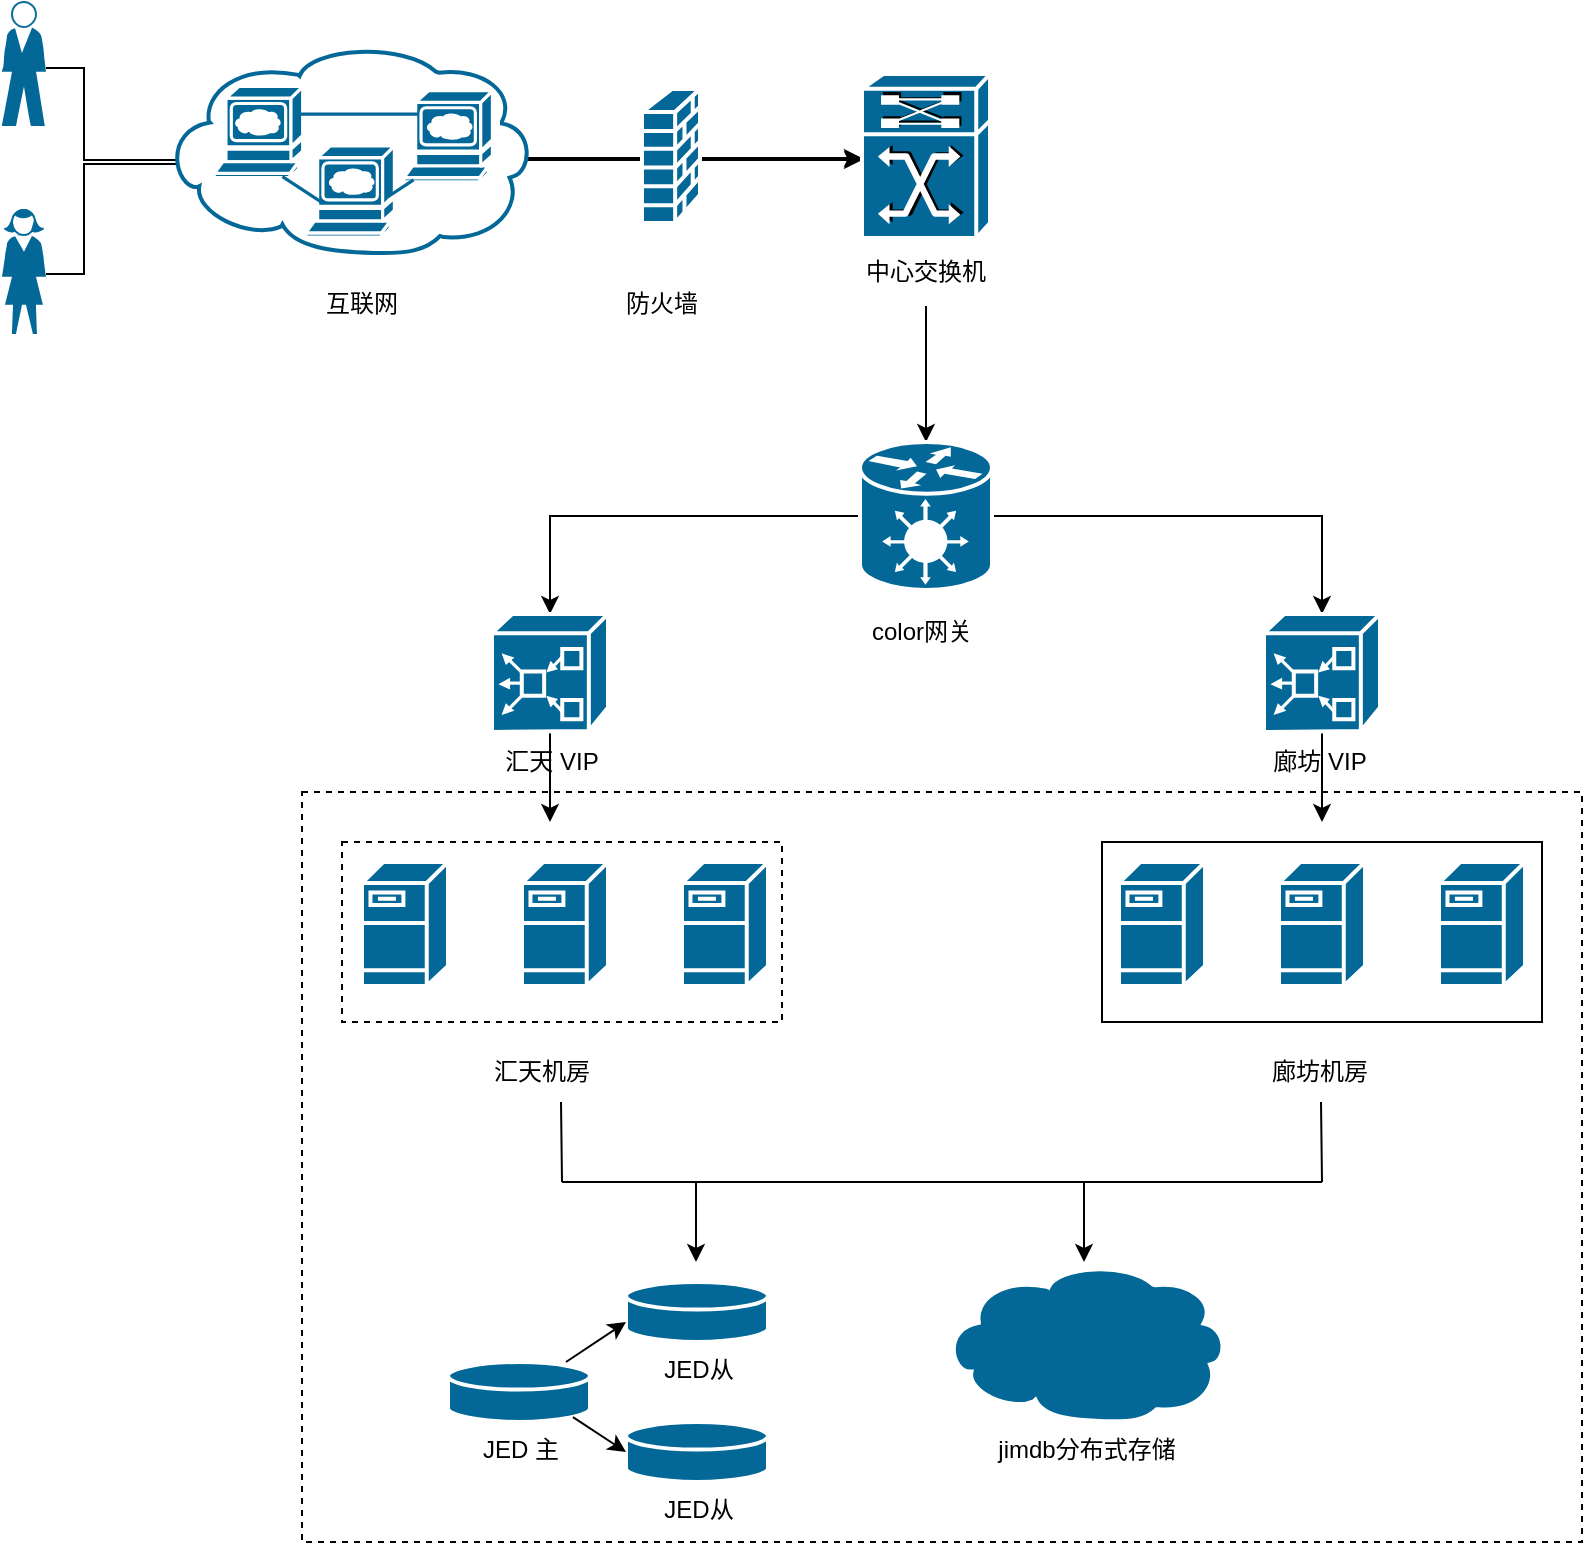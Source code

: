 <mxfile version="21.1.8" type="github">
  <diagram name="Page-1" id="c37626ed-c26b-45fb-9056-f9ebc6bb27b6">
    <mxGraphModel dx="1141" dy="798" grid="1" gridSize="10" guides="1" tooltips="1" connect="1" arrows="1" fold="1" page="1" pageScale="1" pageWidth="1100" pageHeight="850" background="none" math="0" shadow="0">
      <root>
        <mxCell id="0" />
        <mxCell id="1" parent="0" />
        <mxCell id="lvLueSte9KzbTm47bmVn-35" value="" style="rounded=0;whiteSpace=wrap;html=1;dashed=1;" vertex="1" parent="1">
          <mxGeometry x="180" y="455" width="640" height="375" as="geometry" />
        </mxCell>
        <mxCell id="lvLueSte9KzbTm47bmVn-14" value="" style="rounded=0;whiteSpace=wrap;html=1;dashed=1;" vertex="1" parent="1">
          <mxGeometry x="200" y="480" width="220" height="90" as="geometry" />
        </mxCell>
        <mxCell id="lvLueSte9KzbTm47bmVn-53" style="edgeStyle=orthogonalEdgeStyle;rounded=0;orthogonalLoop=1;jettySize=auto;html=1;" edge="1" parent="1">
          <mxGeometry relative="1" as="geometry">
            <mxPoint x="52" y="93" as="sourcePoint" />
            <mxPoint x="460" y="139" as="targetPoint" />
            <Array as="points">
              <mxPoint x="71" y="139" />
            </Array>
          </mxGeometry>
        </mxCell>
        <mxCell id="lvLueSte9KzbTm47bmVn-1" value="" style="shape=mxgraph.cisco.people.standing_man;sketch=0;html=1;pointerEvents=1;dashed=0;fillColor=#036897;strokeColor=#ffffff;strokeWidth=2;verticalLabelPosition=bottom;verticalAlign=top;align=center;outlineConnect=0;" vertex="1" parent="1">
          <mxGeometry x="30" y="60" width="22" height="62" as="geometry" />
        </mxCell>
        <mxCell id="lvLueSte9KzbTm47bmVn-54" style="edgeStyle=orthogonalEdgeStyle;rounded=0;orthogonalLoop=1;jettySize=auto;html=1;entryX=0;entryY=0.5;entryDx=0;entryDy=0;entryPerimeter=0;" edge="1" parent="1">
          <mxGeometry relative="1" as="geometry">
            <mxPoint x="52" y="196" as="sourcePoint" />
            <mxPoint x="460" y="138" as="targetPoint" />
            <Array as="points">
              <mxPoint x="71" y="196" />
              <mxPoint x="71" y="141" />
              <mxPoint x="271" y="141" />
              <mxPoint x="271" y="138" />
            </Array>
          </mxGeometry>
        </mxCell>
        <mxCell id="lvLueSte9KzbTm47bmVn-2" value="" style="shape=mxgraph.cisco.people.standing_woman;sketch=0;html=1;pointerEvents=1;dashed=0;fillColor=#036897;strokeColor=#ffffff;strokeWidth=2;verticalLabelPosition=bottom;verticalAlign=top;align=center;outlineConnect=0;" vertex="1" parent="1">
          <mxGeometry x="30" y="164" width="22" height="62" as="geometry" />
        </mxCell>
        <mxCell id="lvLueSte9KzbTm47bmVn-3" value="" style="shape=mxgraph.cisco.security.firewall;sketch=0;html=1;pointerEvents=1;dashed=0;fillColor=#036897;strokeColor=#ffffff;strokeWidth=2;verticalLabelPosition=bottom;verticalAlign=top;align=center;outlineConnect=0;" vertex="1" parent="1">
          <mxGeometry x="350" y="103.5" width="29" height="67" as="geometry" />
        </mxCell>
        <mxCell id="lvLueSte9KzbTm47bmVn-6" style="edgeStyle=orthogonalEdgeStyle;rounded=0;orthogonalLoop=1;jettySize=auto;html=1;" edge="1" parent="1" source="lvLueSte9KzbTm47bmVn-28" target="lvLueSte9KzbTm47bmVn-5">
          <mxGeometry relative="1" as="geometry" />
        </mxCell>
        <mxCell id="lvLueSte9KzbTm47bmVn-4" value="" style="shape=mxgraph.cisco.routers.atm_tag_switch_router;sketch=0;html=1;pointerEvents=1;dashed=0;fillColor=#036897;strokeColor=#ffffff;strokeWidth=2;verticalLabelPosition=bottom;verticalAlign=top;align=center;outlineConnect=0;" vertex="1" parent="1">
          <mxGeometry x="460" y="96" width="64" height="82" as="geometry" />
        </mxCell>
        <mxCell id="lvLueSte9KzbTm47bmVn-13" style="edgeStyle=orthogonalEdgeStyle;rounded=0;orthogonalLoop=1;jettySize=auto;html=1;entryX=0.5;entryY=0;entryDx=0;entryDy=0;entryPerimeter=0;" edge="1" parent="1" source="lvLueSte9KzbTm47bmVn-5" target="lvLueSte9KzbTm47bmVn-12">
          <mxGeometry relative="1" as="geometry" />
        </mxCell>
        <mxCell id="lvLueSte9KzbTm47bmVn-24" style="edgeStyle=orthogonalEdgeStyle;rounded=0;orthogonalLoop=1;jettySize=auto;html=1;exitX=1;exitY=0.5;exitDx=0;exitDy=0;exitPerimeter=0;" edge="1" parent="1" source="lvLueSte9KzbTm47bmVn-5" target="lvLueSte9KzbTm47bmVn-23">
          <mxGeometry relative="1" as="geometry" />
        </mxCell>
        <mxCell id="lvLueSte9KzbTm47bmVn-5" value="" style="shape=mxgraph.cisco.hubs_and_gateways.generic_gateway;sketch=0;html=1;pointerEvents=1;dashed=0;fillColor=#036897;strokeColor=#ffffff;strokeWidth=2;verticalLabelPosition=bottom;verticalAlign=top;align=center;outlineConnect=0;" vertex="1" parent="1">
          <mxGeometry x="459" y="280" width="66" height="74" as="geometry" />
        </mxCell>
        <mxCell id="lvLueSte9KzbTm47bmVn-7" value="" style="shape=mxgraph.cisco.servers.fileserver;sketch=0;html=1;pointerEvents=1;dashed=0;fillColor=#036897;strokeColor=#ffffff;strokeWidth=2;verticalLabelPosition=bottom;verticalAlign=top;align=center;outlineConnect=0;" vertex="1" parent="1">
          <mxGeometry x="290" y="490" width="43" height="62" as="geometry" />
        </mxCell>
        <mxCell id="lvLueSte9KzbTm47bmVn-8" value="" style="shape=mxgraph.cisco.servers.fileserver;sketch=0;html=1;pointerEvents=1;dashed=0;fillColor=#036897;strokeColor=#ffffff;strokeWidth=2;verticalLabelPosition=bottom;verticalAlign=top;align=center;outlineConnect=0;" vertex="1" parent="1">
          <mxGeometry x="370" y="490" width="43" height="62" as="geometry" />
        </mxCell>
        <mxCell id="lvLueSte9KzbTm47bmVn-26" style="edgeStyle=orthogonalEdgeStyle;rounded=0;orthogonalLoop=1;jettySize=auto;html=1;" edge="1" parent="1" source="lvLueSte9KzbTm47bmVn-12">
          <mxGeometry relative="1" as="geometry">
            <mxPoint x="304" y="470" as="targetPoint" />
          </mxGeometry>
        </mxCell>
        <mxCell id="lvLueSte9KzbTm47bmVn-12" value="" style="shape=mxgraph.cisco.hubs_and_gateways.mas_gateway;sketch=0;html=1;pointerEvents=1;dashed=0;fillColor=#036897;strokeColor=#ffffff;strokeWidth=2;verticalLabelPosition=bottom;verticalAlign=top;align=center;outlineConnect=0;" vertex="1" parent="1">
          <mxGeometry x="275" y="366" width="58" height="59" as="geometry" />
        </mxCell>
        <mxCell id="lvLueSte9KzbTm47bmVn-17" value="" style="shape=mxgraph.cisco.servers.fileserver;sketch=0;html=1;pointerEvents=1;dashed=0;fillColor=#036897;strokeColor=#ffffff;strokeWidth=2;verticalLabelPosition=bottom;verticalAlign=top;align=center;outlineConnect=0;" vertex="1" parent="1">
          <mxGeometry x="210" y="490" width="43" height="62" as="geometry" />
        </mxCell>
        <mxCell id="lvLueSte9KzbTm47bmVn-18" value="" style="rounded=0;whiteSpace=wrap;html=1;" vertex="1" parent="1">
          <mxGeometry x="580" y="480" width="220" height="90" as="geometry" />
        </mxCell>
        <mxCell id="lvLueSte9KzbTm47bmVn-19" value="" style="shape=mxgraph.cisco.servers.fileserver;sketch=0;html=1;pointerEvents=1;dashed=0;fillColor=#036897;strokeColor=#ffffff;strokeWidth=2;verticalLabelPosition=bottom;verticalAlign=top;align=center;outlineConnect=0;" vertex="1" parent="1">
          <mxGeometry x="668.5" y="490" width="43" height="62" as="geometry" />
        </mxCell>
        <mxCell id="lvLueSte9KzbTm47bmVn-20" value="" style="shape=mxgraph.cisco.servers.fileserver;sketch=0;html=1;pointerEvents=1;dashed=0;fillColor=#036897;strokeColor=#ffffff;strokeWidth=2;verticalLabelPosition=bottom;verticalAlign=top;align=center;outlineConnect=0;" vertex="1" parent="1">
          <mxGeometry x="748.5" y="490" width="43" height="62" as="geometry" />
        </mxCell>
        <mxCell id="lvLueSte9KzbTm47bmVn-21" value="" style="shape=mxgraph.cisco.servers.fileserver;sketch=0;html=1;pointerEvents=1;dashed=0;fillColor=#036897;strokeColor=#ffffff;strokeWidth=2;verticalLabelPosition=bottom;verticalAlign=top;align=center;outlineConnect=0;" vertex="1" parent="1">
          <mxGeometry x="588.5" y="490" width="43" height="62" as="geometry" />
        </mxCell>
        <mxCell id="lvLueSte9KzbTm47bmVn-27" style="edgeStyle=orthogonalEdgeStyle;rounded=0;orthogonalLoop=1;jettySize=auto;html=1;exitX=0.5;exitY=1;exitDx=0;exitDy=0;exitPerimeter=0;" edge="1" parent="1" source="lvLueSte9KzbTm47bmVn-23">
          <mxGeometry relative="1" as="geometry">
            <mxPoint x="690" y="470" as="targetPoint" />
          </mxGeometry>
        </mxCell>
        <mxCell id="lvLueSte9KzbTm47bmVn-23" value="" style="shape=mxgraph.cisco.hubs_and_gateways.mas_gateway;sketch=0;html=1;pointerEvents=1;dashed=0;fillColor=#036897;strokeColor=#ffffff;strokeWidth=2;verticalLabelPosition=bottom;verticalAlign=top;align=center;outlineConnect=0;" vertex="1" parent="1">
          <mxGeometry x="661" y="366" width="58" height="59" as="geometry" />
        </mxCell>
        <mxCell id="lvLueSte9KzbTm47bmVn-28" value="中心交换机" style="text;html=1;strokeColor=none;fillColor=none;align=center;verticalAlign=middle;whiteSpace=wrap;rounded=0;" vertex="1" parent="1">
          <mxGeometry x="437" y="178" width="110" height="34" as="geometry" />
        </mxCell>
        <mxCell id="lvLueSte9KzbTm47bmVn-30" value="color网关" style="text;html=1;strokeColor=none;fillColor=none;align=center;verticalAlign=middle;whiteSpace=wrap;rounded=0;" vertex="1" parent="1">
          <mxGeometry x="460" y="360" width="60" height="30" as="geometry" />
        </mxCell>
        <mxCell id="lvLueSte9KzbTm47bmVn-31" value="汇天 VIP" style="text;html=1;strokeColor=none;fillColor=none;align=center;verticalAlign=middle;whiteSpace=wrap;rounded=0;" vertex="1" parent="1">
          <mxGeometry x="275" y="425" width="60" height="30" as="geometry" />
        </mxCell>
        <mxCell id="lvLueSte9KzbTm47bmVn-32" value="廊坊 VIP" style="text;html=1;strokeColor=none;fillColor=none;align=center;verticalAlign=middle;whiteSpace=wrap;rounded=0;" vertex="1" parent="1">
          <mxGeometry x="659" y="425" width="60" height="30" as="geometry" />
        </mxCell>
        <mxCell id="lvLueSte9KzbTm47bmVn-33" value="汇天机房" style="text;html=1;strokeColor=none;fillColor=none;align=center;verticalAlign=middle;whiteSpace=wrap;rounded=0;" vertex="1" parent="1">
          <mxGeometry x="270" y="580" width="60" height="30" as="geometry" />
        </mxCell>
        <mxCell id="lvLueSte9KzbTm47bmVn-34" value="廊坊机房" style="text;html=1;strokeColor=none;fillColor=none;align=center;verticalAlign=middle;whiteSpace=wrap;rounded=0;" vertex="1" parent="1">
          <mxGeometry x="659" y="580" width="60" height="30" as="geometry" />
        </mxCell>
        <mxCell id="lvLueSte9KzbTm47bmVn-36" value="jimdb分布式存储" style="shape=mxgraph.cisco.storage.cloud;sketch=0;html=1;pointerEvents=1;dashed=0;fillColor=#036897;strokeColor=#ffffff;strokeWidth=2;verticalLabelPosition=bottom;verticalAlign=top;align=center;outlineConnect=0;" vertex="1" parent="1">
          <mxGeometry x="500" y="690" width="143" height="80" as="geometry" />
        </mxCell>
        <mxCell id="lvLueSte9KzbTm47bmVn-37" value="JED 主" style="shape=mxgraph.cisco.storage.relational_database;sketch=0;html=1;pointerEvents=1;dashed=0;fillColor=#036897;strokeColor=#ffffff;strokeWidth=2;verticalLabelPosition=bottom;verticalAlign=top;align=center;outlineConnect=0;" vertex="1" parent="1">
          <mxGeometry x="253" y="740" width="71" height="30" as="geometry" />
        </mxCell>
        <mxCell id="lvLueSte9KzbTm47bmVn-38" value="JED从" style="shape=mxgraph.cisco.storage.relational_database;sketch=0;html=1;pointerEvents=1;dashed=0;fillColor=#036897;strokeColor=#ffffff;strokeWidth=2;verticalLabelPosition=bottom;verticalAlign=top;align=center;outlineConnect=0;" vertex="1" parent="1">
          <mxGeometry x="342" y="700" width="71" height="30" as="geometry" />
        </mxCell>
        <mxCell id="lvLueSte9KzbTm47bmVn-39" value="JED从" style="shape=mxgraph.cisco.storage.relational_database;sketch=0;html=1;pointerEvents=1;dashed=0;fillColor=#036897;strokeColor=#ffffff;strokeWidth=2;verticalLabelPosition=bottom;verticalAlign=top;align=center;outlineConnect=0;" vertex="1" parent="1">
          <mxGeometry x="342" y="770" width="71" height="30" as="geometry" />
        </mxCell>
        <mxCell id="lvLueSte9KzbTm47bmVn-42" value="" style="endArrow=classic;html=1;rounded=0;" edge="1" parent="1">
          <mxGeometry width="50" height="50" relative="1" as="geometry">
            <mxPoint x="312" y="740" as="sourcePoint" />
            <mxPoint x="342" y="720" as="targetPoint" />
          </mxGeometry>
        </mxCell>
        <mxCell id="lvLueSte9KzbTm47bmVn-43" value="" style="endArrow=classic;html=1;rounded=0;entryX=0;entryY=0.5;entryDx=0;entryDy=0;entryPerimeter=0;exitX=0.88;exitY=0.92;exitDx=0;exitDy=0;exitPerimeter=0;" edge="1" parent="1" source="lvLueSte9KzbTm47bmVn-37" target="lvLueSte9KzbTm47bmVn-39">
          <mxGeometry width="50" height="50" relative="1" as="geometry">
            <mxPoint x="322" y="750" as="sourcePoint" />
            <mxPoint x="352" y="730" as="targetPoint" />
          </mxGeometry>
        </mxCell>
        <mxCell id="lvLueSte9KzbTm47bmVn-46" value="" style="endArrow=none;html=1;rounded=0;" edge="1" parent="1">
          <mxGeometry width="50" height="50" relative="1" as="geometry">
            <mxPoint x="310" y="650" as="sourcePoint" />
            <mxPoint x="690" y="650" as="targetPoint" />
          </mxGeometry>
        </mxCell>
        <mxCell id="lvLueSte9KzbTm47bmVn-47" value="" style="endArrow=none;html=1;rounded=0;" edge="1" parent="1">
          <mxGeometry width="50" height="50" relative="1" as="geometry">
            <mxPoint x="310" y="650" as="sourcePoint" />
            <mxPoint x="309.5" y="610" as="targetPoint" />
          </mxGeometry>
        </mxCell>
        <mxCell id="lvLueSte9KzbTm47bmVn-48" value="" style="endArrow=none;html=1;rounded=0;" edge="1" parent="1">
          <mxGeometry width="50" height="50" relative="1" as="geometry">
            <mxPoint x="690" y="650" as="sourcePoint" />
            <mxPoint x="689.5" y="610" as="targetPoint" />
          </mxGeometry>
        </mxCell>
        <mxCell id="lvLueSte9KzbTm47bmVn-49" value="" style="endArrow=classic;html=1;rounded=0;" edge="1" parent="1">
          <mxGeometry width="50" height="50" relative="1" as="geometry">
            <mxPoint x="377" y="650" as="sourcePoint" />
            <mxPoint x="377" y="690" as="targetPoint" />
          </mxGeometry>
        </mxCell>
        <mxCell id="lvLueSte9KzbTm47bmVn-51" value="" style="endArrow=classic;html=1;rounded=0;" edge="1" parent="1">
          <mxGeometry width="50" height="50" relative="1" as="geometry">
            <mxPoint x="571" y="650" as="sourcePoint" />
            <mxPoint x="571" y="690" as="targetPoint" />
          </mxGeometry>
        </mxCell>
        <mxCell id="lvLueSte9KzbTm47bmVn-52" value="" style="shape=mxgraph.cisco.storage.web_cluster;sketch=0;html=1;pointerEvents=1;dashed=0;fillColor=#036897;strokeColor=#ffffff;strokeWidth=2;verticalLabelPosition=bottom;verticalAlign=top;align=center;outlineConnect=0;" vertex="1" parent="1">
          <mxGeometry x="110" y="80" width="186" height="106" as="geometry" />
        </mxCell>
        <mxCell id="lvLueSte9KzbTm47bmVn-55" value="互联网" style="text;html=1;strokeColor=none;fillColor=none;align=center;verticalAlign=middle;whiteSpace=wrap;rounded=0;" vertex="1" parent="1">
          <mxGeometry x="180" y="196" width="60" height="30" as="geometry" />
        </mxCell>
        <mxCell id="lvLueSte9KzbTm47bmVn-56" value="防火墙" style="text;html=1;strokeColor=none;fillColor=none;align=center;verticalAlign=middle;whiteSpace=wrap;rounded=0;" vertex="1" parent="1">
          <mxGeometry x="330" y="196" width="60" height="30" as="geometry" />
        </mxCell>
      </root>
    </mxGraphModel>
  </diagram>
</mxfile>
